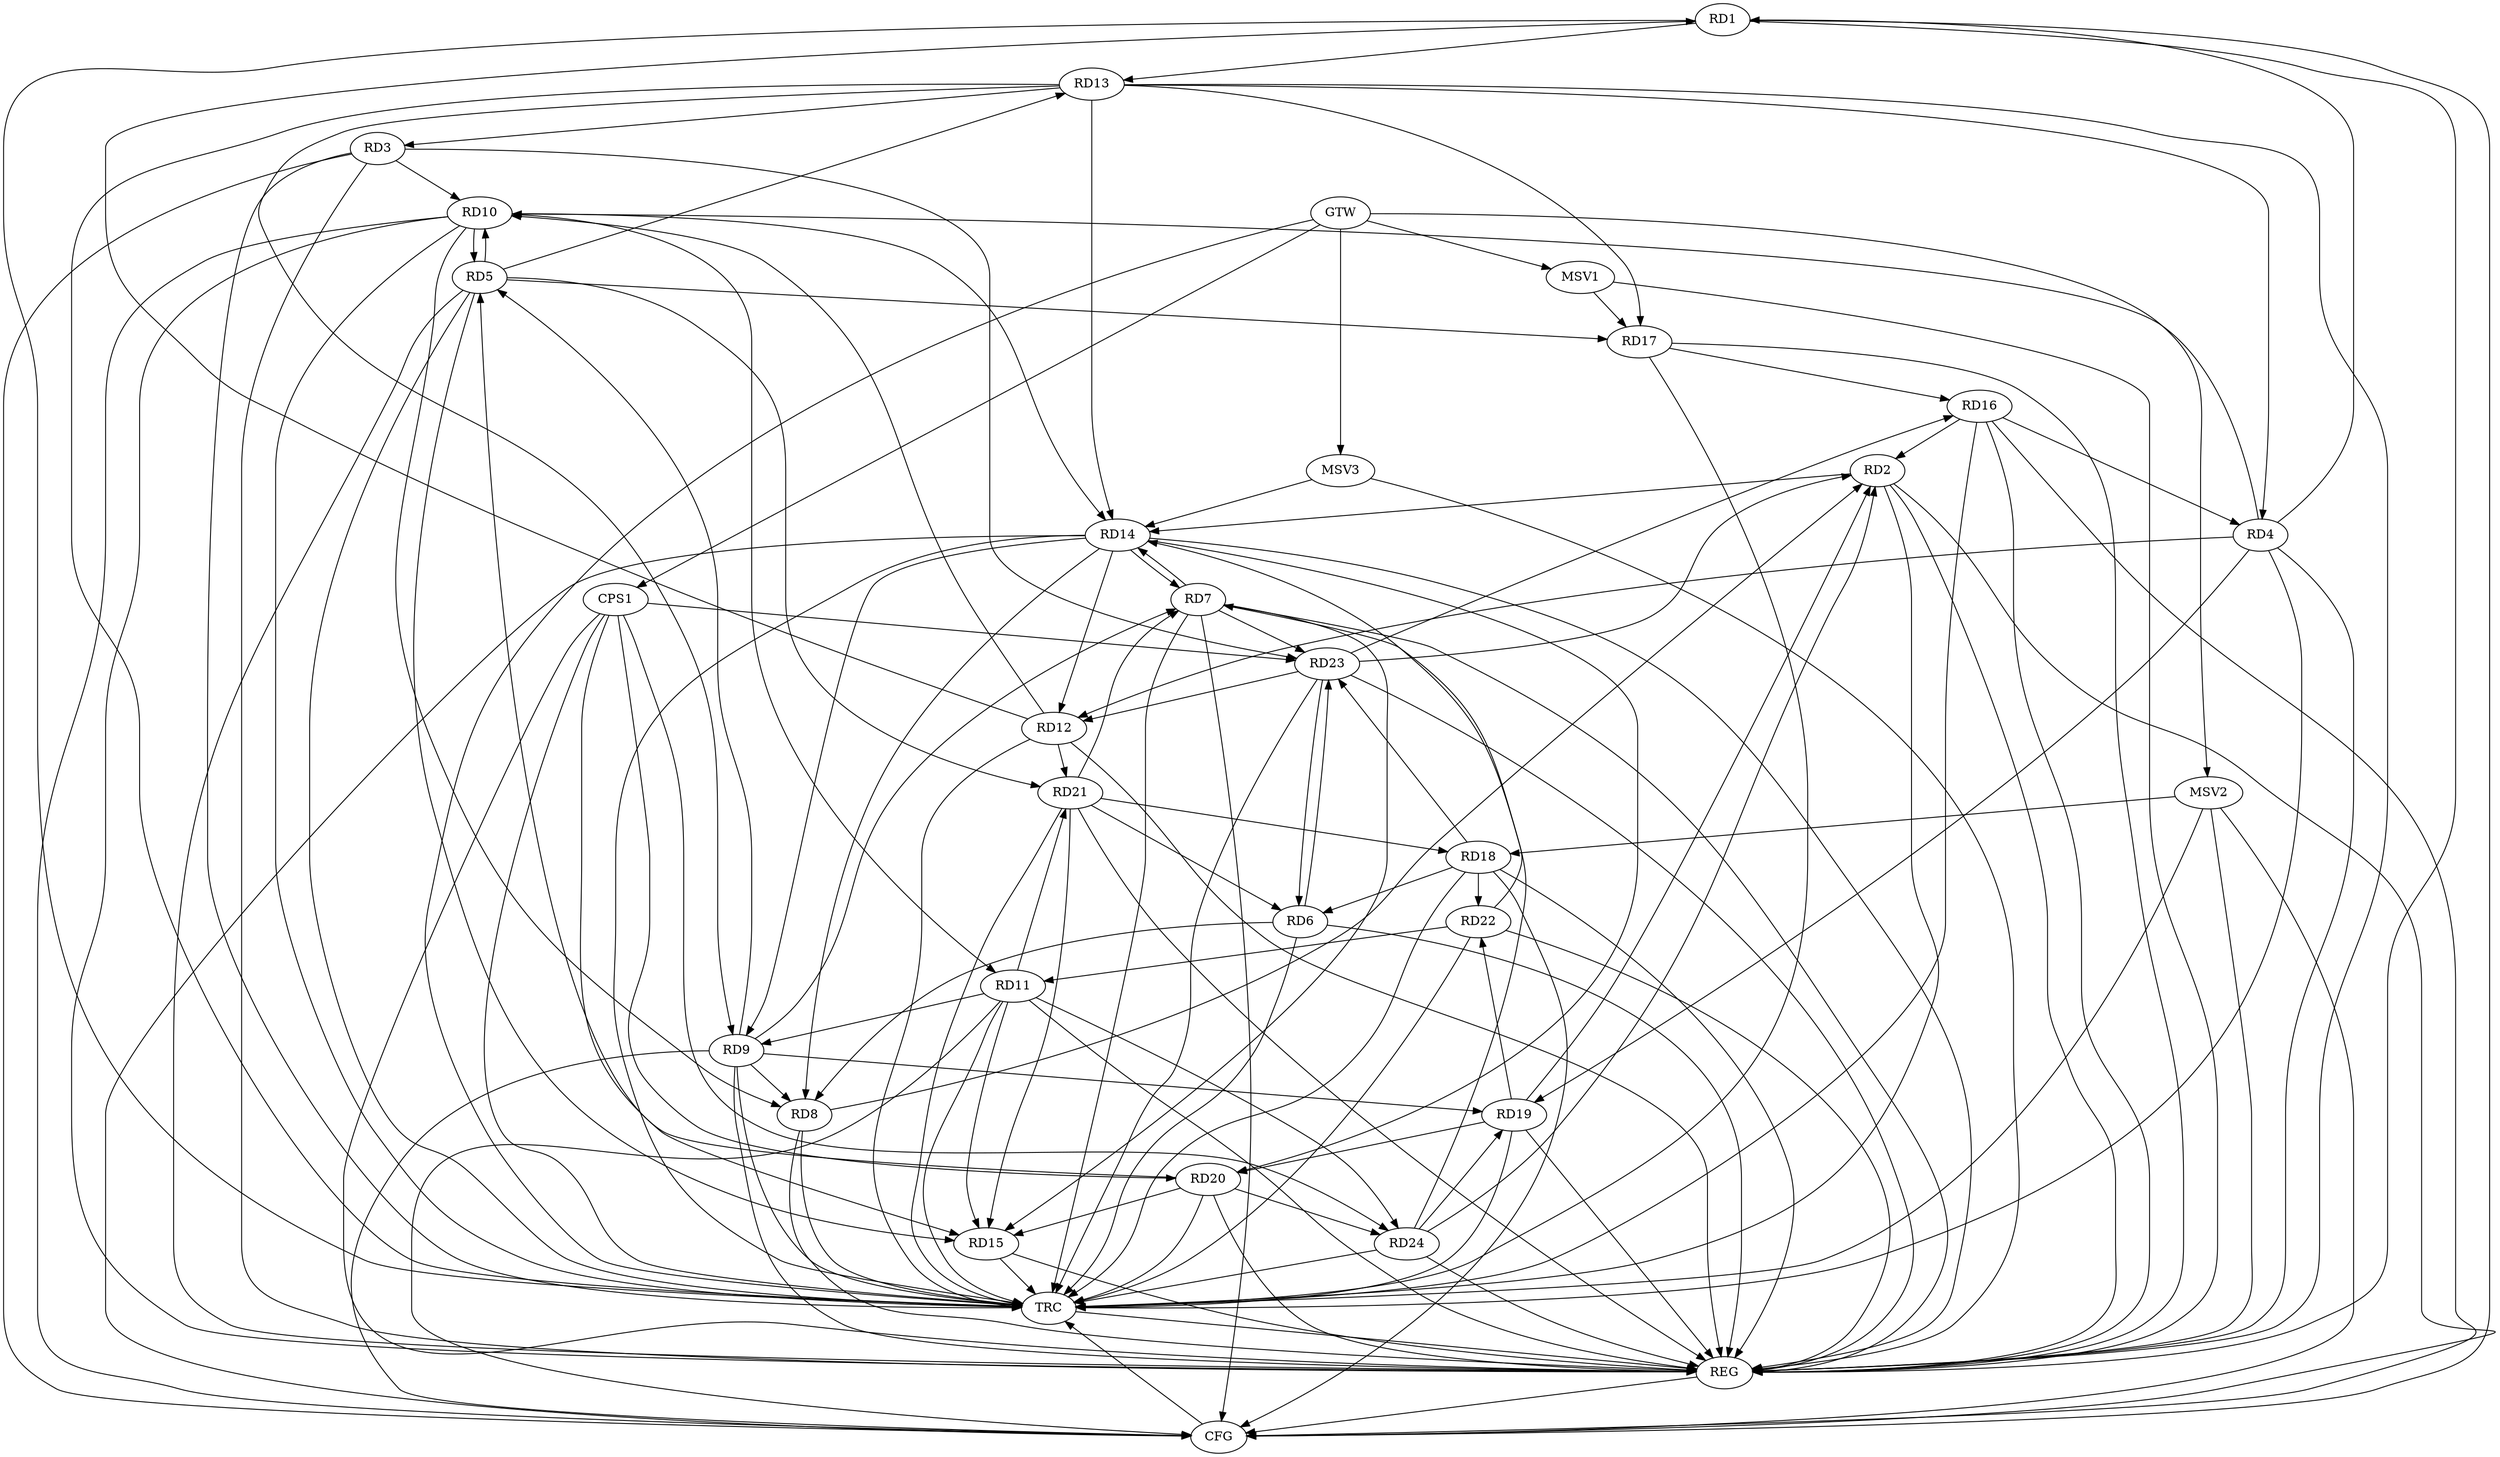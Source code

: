 strict digraph G {
  RD1 [ label="RD1" ];
  RD2 [ label="RD2" ];
  RD3 [ label="RD3" ];
  RD4 [ label="RD4" ];
  RD5 [ label="RD5" ];
  RD6 [ label="RD6" ];
  RD7 [ label="RD7" ];
  RD8 [ label="RD8" ];
  RD9 [ label="RD9" ];
  RD10 [ label="RD10" ];
  RD11 [ label="RD11" ];
  RD12 [ label="RD12" ];
  RD13 [ label="RD13" ];
  RD14 [ label="RD14" ];
  RD15 [ label="RD15" ];
  RD16 [ label="RD16" ];
  RD17 [ label="RD17" ];
  RD18 [ label="RD18" ];
  RD19 [ label="RD19" ];
  RD20 [ label="RD20" ];
  RD21 [ label="RD21" ];
  RD22 [ label="RD22" ];
  RD23 [ label="RD23" ];
  RD24 [ label="RD24" ];
  CPS1 [ label="CPS1" ];
  GTW [ label="GTW" ];
  REG [ label="REG" ];
  CFG [ label="CFG" ];
  TRC [ label="TRC" ];
  MSV1 [ label="MSV1" ];
  MSV2 [ label="MSV2" ];
  MSV3 [ label="MSV3" ];
  RD4 -> RD1;
  RD12 -> RD1;
  RD1 -> RD13;
  RD8 -> RD2;
  RD2 -> RD14;
  RD16 -> RD2;
  RD19 -> RD2;
  RD23 -> RD2;
  RD24 -> RD2;
  RD3 -> RD10;
  RD13 -> RD3;
  RD3 -> RD23;
  RD4 -> RD10;
  RD4 -> RD12;
  RD13 -> RD4;
  RD16 -> RD4;
  RD4 -> RD19;
  RD9 -> RD5;
  RD5 -> RD10;
  RD10 -> RD5;
  RD5 -> RD13;
  RD5 -> RD15;
  RD5 -> RD17;
  RD20 -> RD5;
  RD5 -> RD21;
  RD6 -> RD8;
  RD18 -> RD6;
  RD21 -> RD6;
  RD6 -> RD23;
  RD23 -> RD6;
  RD9 -> RD7;
  RD7 -> RD14;
  RD14 -> RD7;
  RD7 -> RD15;
  RD21 -> RD7;
  RD7 -> RD23;
  RD24 -> RD7;
  RD9 -> RD8;
  RD10 -> RD8;
  RD14 -> RD8;
  RD11 -> RD9;
  RD13 -> RD9;
  RD14 -> RD9;
  RD9 -> RD19;
  RD10 -> RD11;
  RD12 -> RD10;
  RD10 -> RD14;
  RD11 -> RD15;
  RD11 -> RD21;
  RD22 -> RD11;
  RD11 -> RD24;
  RD14 -> RD12;
  RD12 -> RD21;
  RD23 -> RD12;
  RD13 -> RD14;
  RD13 -> RD17;
  RD14 -> RD20;
  RD22 -> RD14;
  RD20 -> RD15;
  RD21 -> RD15;
  RD17 -> RD16;
  RD23 -> RD16;
  RD21 -> RD18;
  RD18 -> RD22;
  RD18 -> RD23;
  RD19 -> RD20;
  RD19 -> RD22;
  RD24 -> RD19;
  RD20 -> RD24;
  CPS1 -> RD15;
  CPS1 -> RD20;
  CPS1 -> RD23;
  CPS1 -> RD24;
  GTW -> CPS1;
  RD1 -> REG;
  RD2 -> REG;
  RD3 -> REG;
  RD4 -> REG;
  RD5 -> REG;
  RD6 -> REG;
  RD7 -> REG;
  RD8 -> REG;
  RD9 -> REG;
  RD10 -> REG;
  RD11 -> REG;
  RD12 -> REG;
  RD13 -> REG;
  RD14 -> REG;
  RD15 -> REG;
  RD16 -> REG;
  RD17 -> REG;
  RD18 -> REG;
  RD19 -> REG;
  RD20 -> REG;
  RD21 -> REG;
  RD22 -> REG;
  RD23 -> REG;
  RD24 -> REG;
  CPS1 -> REG;
  RD18 -> CFG;
  RD9 -> CFG;
  RD11 -> CFG;
  RD1 -> CFG;
  RD16 -> CFG;
  RD3 -> CFG;
  RD7 -> CFG;
  RD14 -> CFG;
  RD2 -> CFG;
  RD10 -> CFG;
  REG -> CFG;
  RD1 -> TRC;
  RD2 -> TRC;
  RD3 -> TRC;
  RD4 -> TRC;
  RD5 -> TRC;
  RD6 -> TRC;
  RD7 -> TRC;
  RD8 -> TRC;
  RD9 -> TRC;
  RD10 -> TRC;
  RD11 -> TRC;
  RD12 -> TRC;
  RD13 -> TRC;
  RD14 -> TRC;
  RD15 -> TRC;
  RD16 -> TRC;
  RD17 -> TRC;
  RD18 -> TRC;
  RD19 -> TRC;
  RD20 -> TRC;
  RD21 -> TRC;
  RD22 -> TRC;
  RD23 -> TRC;
  RD24 -> TRC;
  CPS1 -> TRC;
  GTW -> TRC;
  CFG -> TRC;
  TRC -> REG;
  MSV1 -> RD17;
  GTW -> MSV1;
  MSV1 -> REG;
  MSV2 -> RD18;
  GTW -> MSV2;
  MSV2 -> REG;
  MSV2 -> TRC;
  MSV2 -> CFG;
  MSV3 -> RD14;
  GTW -> MSV3;
  MSV3 -> REG;
}
